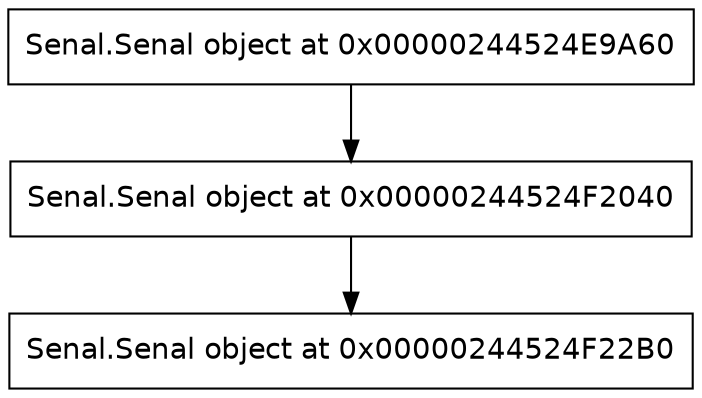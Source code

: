 digraph structs {
	node [fontname=Helvetica shape=record]
	0 [label=<Senal.Senal object at 0x00000244524E9A60>]
	1 [label=<Senal.Senal object at 0x00000244524F2040>]
	0 -> 1
	1 [label=<Senal.Senal object at 0x00000244524F2040>]
	2 [label=<Senal.Senal object at 0x00000244524F22B0>]
	1 -> 2
}
